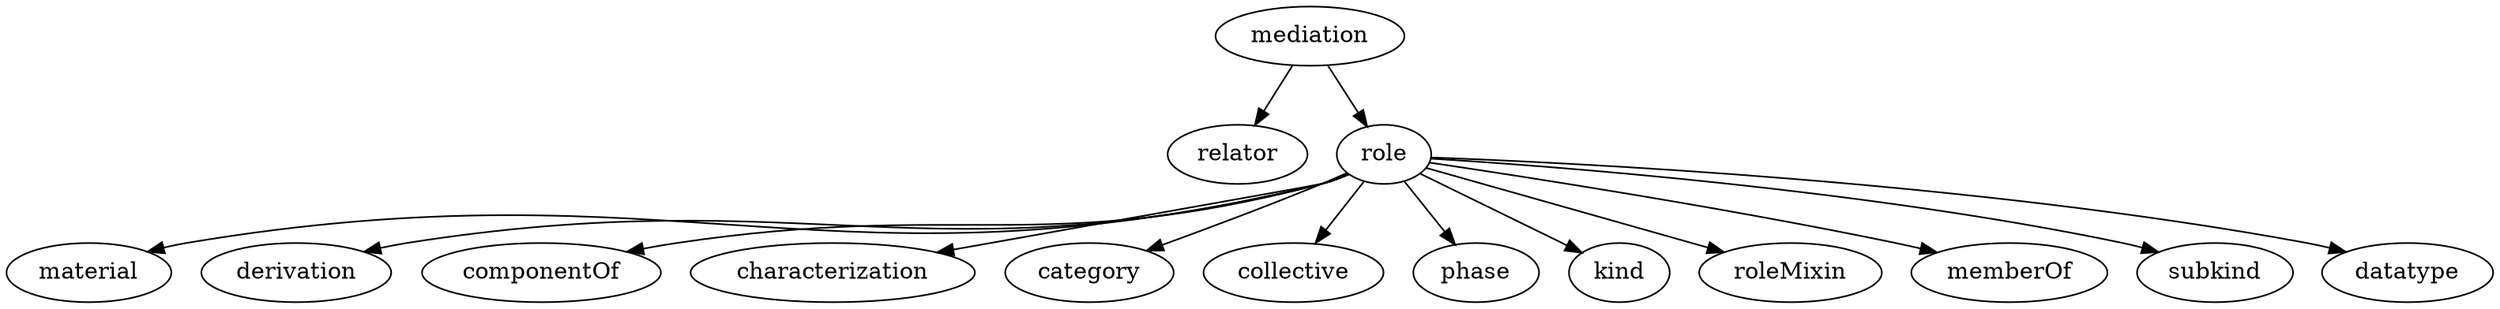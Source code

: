 strict digraph {
mediation;
relator;
role;
material;
derivation;
componentOf;
characterization;
category;
collective;
phase;
kind;
roleMixin;
memberOf;
subkind;
datatype;
mediation -> relator;
mediation -> role;
role -> material;
role -> derivation;
role -> componentOf;
role -> characterization;
role -> category;
role -> collective;
role -> phase;
role -> kind;
role -> roleMixin;
role -> memberOf;
role -> subkind;
role -> datatype;
}
